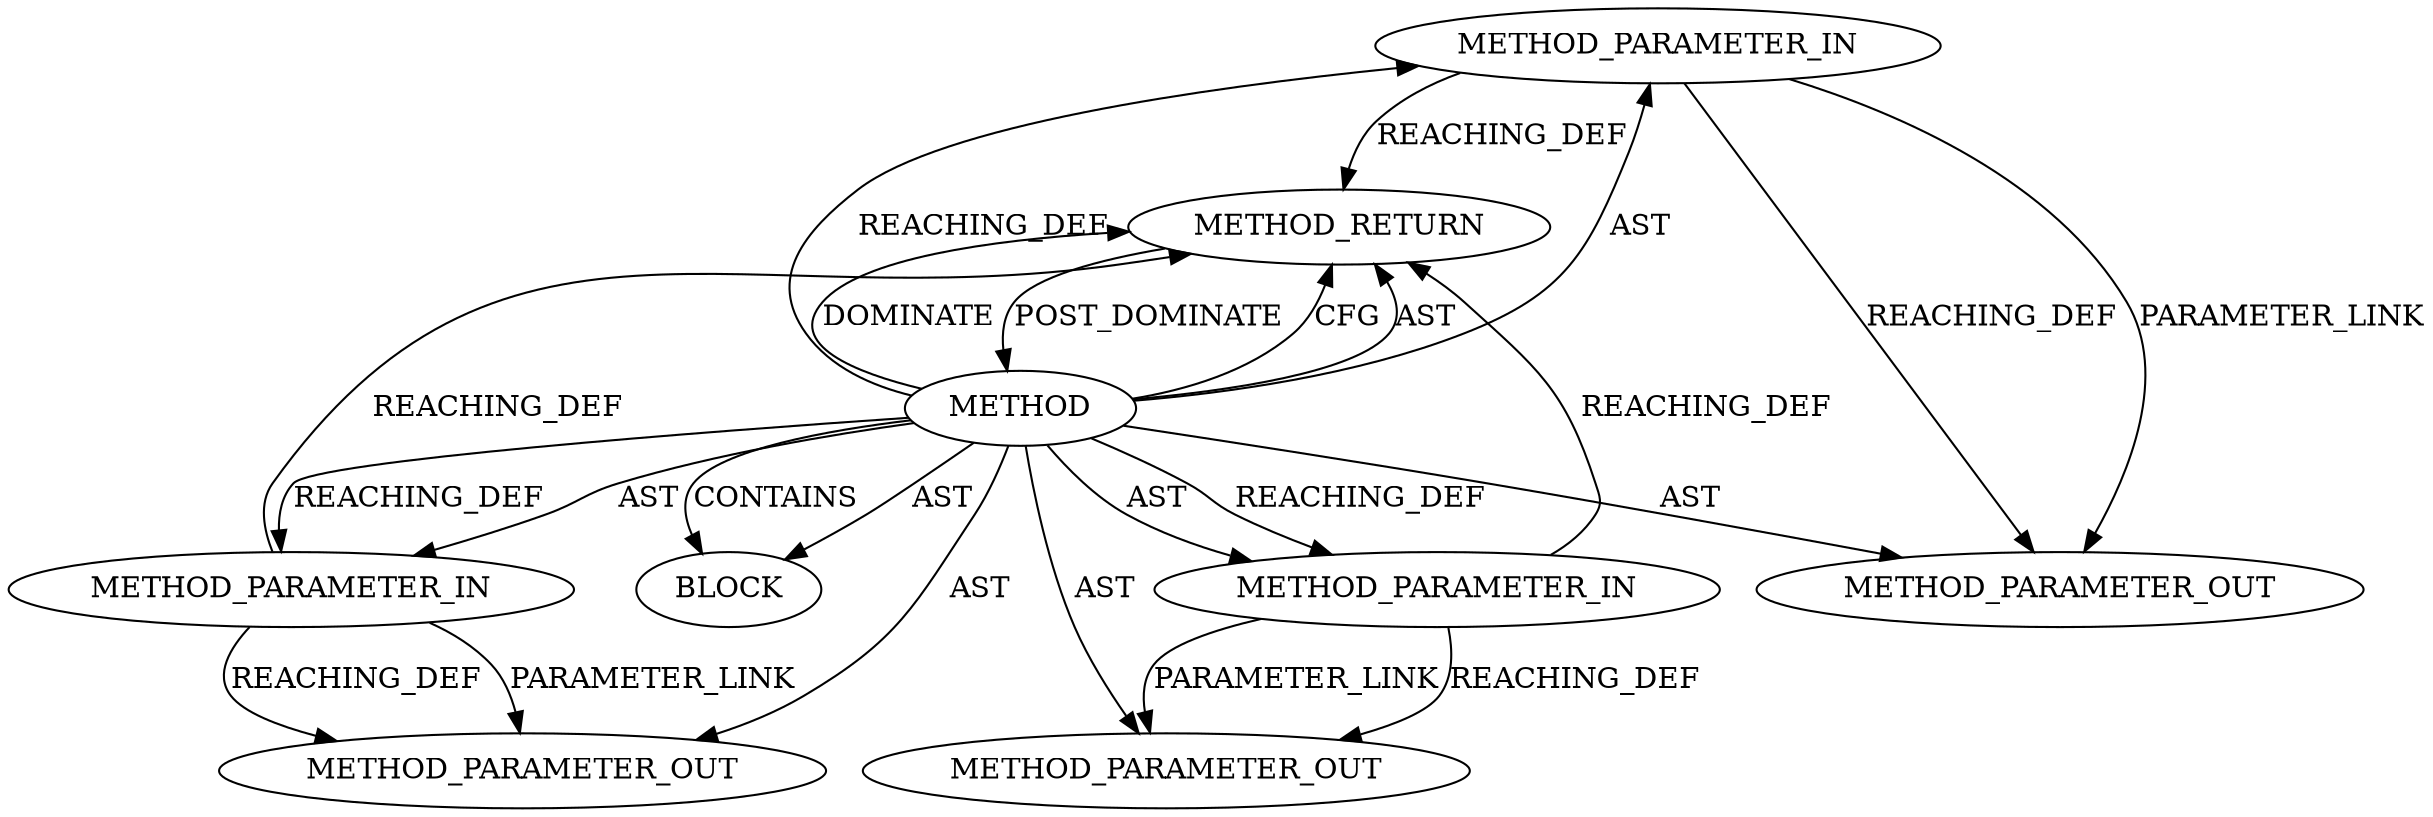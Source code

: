 digraph {
  194 [label=METHOD_PARAMETER_IN ORDER=1 CODE="struct tls_prot_info *prot" IS_VARIADIC=false COLUMN_NUMBER=20 LINE_NUMBER=145 TYPE_FULL_NAME="tls_prot_info*" EVALUATION_STRATEGY="BY_VALUE" INDEX=1 NAME="prot"]
  198 [label=METHOD_RETURN ORDER=5 CODE="RET" COLUMN_NUMBER=5 LINE_NUMBER=145 TYPE_FULL_NAME="int" EVALUATION_STRATEGY="BY_VALUE"]
  193 [label=METHOD COLUMN_NUMBER=5 LINE_NUMBER=145 COLUMN_NUMBER_END=47 IS_EXTERNAL=false SIGNATURE="int init_prot_info (tls_prot_info*,tls_crypto_info*,tls_cipher_desc*)" NAME="init_prot_info" AST_PARENT_TYPE="TYPE_DECL" AST_PARENT_FULL_NAME="tls.h:<global>" ORDER=19 CODE="int init_prot_info(struct tls_prot_info *prot,
		   const struct tls_crypto_info *crypto_info,
		   const struct tls_cipher_desc *cipher_desc);" FULL_NAME="init_prot_info" LINE_NUMBER_END=147 FILENAME="tls.h"]
  21164 [label=METHOD_PARAMETER_OUT ORDER=2 CODE="const struct tls_crypto_info *crypto_info" IS_VARIADIC=false COLUMN_NUMBER=6 LINE_NUMBER=146 TYPE_FULL_NAME="tls_crypto_info*" EVALUATION_STRATEGY="BY_VALUE" INDEX=2 NAME="crypto_info"]
  21163 [label=METHOD_PARAMETER_OUT ORDER=1 CODE="struct tls_prot_info *prot" IS_VARIADIC=false COLUMN_NUMBER=20 LINE_NUMBER=145 TYPE_FULL_NAME="tls_prot_info*" EVALUATION_STRATEGY="BY_VALUE" INDEX=1 NAME="prot"]
  21165 [label=METHOD_PARAMETER_OUT ORDER=3 CODE="const struct tls_cipher_desc *cipher_desc" IS_VARIADIC=false COLUMN_NUMBER=6 LINE_NUMBER=147 TYPE_FULL_NAME="tls_cipher_desc*" EVALUATION_STRATEGY="BY_VALUE" INDEX=3 NAME="cipher_desc"]
  195 [label=METHOD_PARAMETER_IN ORDER=2 CODE="const struct tls_crypto_info *crypto_info" IS_VARIADIC=false COLUMN_NUMBER=6 LINE_NUMBER=146 TYPE_FULL_NAME="tls_crypto_info*" EVALUATION_STRATEGY="BY_VALUE" INDEX=2 NAME="crypto_info"]
  197 [label=BLOCK ORDER=4 ARGUMENT_INDEX=-1 CODE="<empty>" TYPE_FULL_NAME="<empty>"]
  196 [label=METHOD_PARAMETER_IN ORDER=3 CODE="const struct tls_cipher_desc *cipher_desc" IS_VARIADIC=false COLUMN_NUMBER=6 LINE_NUMBER=147 TYPE_FULL_NAME="tls_cipher_desc*" EVALUATION_STRATEGY="BY_VALUE" INDEX=3 NAME="cipher_desc"]
  194 -> 21163 [label=REACHING_DEF VARIABLE="prot"]
  193 -> 196 [label=REACHING_DEF VARIABLE=""]
  194 -> 198 [label=REACHING_DEF VARIABLE="prot"]
  194 -> 21163 [label=PARAMETER_LINK ]
  193 -> 21164 [label=AST ]
  193 -> 198 [label=CFG ]
  193 -> 195 [label=AST ]
  193 -> 194 [label=AST ]
  193 -> 198 [label=AST ]
  198 -> 193 [label=POST_DOMINATE ]
  196 -> 198 [label=REACHING_DEF VARIABLE="cipher_desc"]
  196 -> 21165 [label=PARAMETER_LINK ]
  193 -> 197 [label=AST ]
  193 -> 194 [label=REACHING_DEF VARIABLE=""]
  196 -> 21165 [label=REACHING_DEF VARIABLE="cipher_desc"]
  193 -> 196 [label=AST ]
  193 -> 21163 [label=AST ]
  195 -> 198 [label=REACHING_DEF VARIABLE="crypto_info"]
  195 -> 21164 [label=PARAMETER_LINK ]
  193 -> 198 [label=DOMINATE ]
  195 -> 21164 [label=REACHING_DEF VARIABLE="crypto_info"]
  193 -> 195 [label=REACHING_DEF VARIABLE=""]
  193 -> 197 [label=CONTAINS ]
  193 -> 21165 [label=AST ]
}

